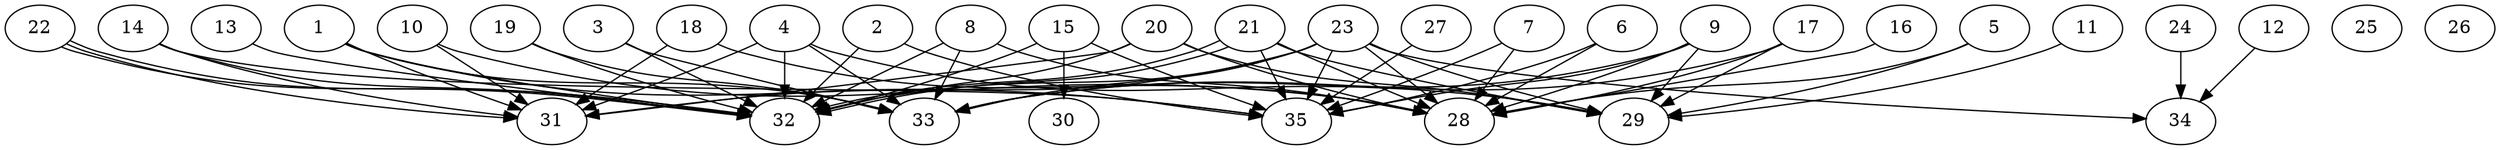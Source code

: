// DAG automatically generated by daggen at Thu Oct  3 14:05:37 2019
// ./daggen --dot -n 35 --ccr 0.4 --fat 0.9 --regular 0.5 --density 0.6 --mindata 5242880 --maxdata 52428800 
digraph G {
  1 [size="115819520", alpha="0.03", expect_size="46327808"] 
  1 -> 31 [size ="46327808"]
  1 -> 32 [size ="46327808"]
  1 -> 33 [size ="46327808"]
  1 -> 35 [size ="46327808"]
  2 [size="90398720", alpha="0.18", expect_size="36159488"] 
  2 -> 32 [size ="36159488"]
  2 -> 35 [size ="36159488"]
  3 [size="99893760", alpha="0.06", expect_size="39957504"] 
  3 -> 32 [size ="39957504"]
  3 -> 33 [size ="39957504"]
  4 [size="59128320", alpha="0.14", expect_size="23651328"] 
  4 -> 29 [size ="23651328"]
  4 -> 31 [size ="23651328"]
  4 -> 32 [size ="23651328"]
  4 -> 33 [size ="23651328"]
  5 [size="129446400", alpha="0.15", expect_size="51778560"] 
  5 -> 28 [size ="51778560"]
  5 -> 29 [size ="51778560"]
  6 [size="110146560", alpha="0.20", expect_size="44058624"] 
  6 -> 28 [size ="44058624"]
  6 -> 35 [size ="44058624"]
  7 [size="80732160", alpha="0.17", expect_size="32292864"] 
  7 -> 28 [size ="32292864"]
  7 -> 35 [size ="32292864"]
  8 [size="129024000", alpha="0.01", expect_size="51609600"] 
  8 -> 28 [size ="51609600"]
  8 -> 32 [size ="51609600"]
  8 -> 33 [size ="51609600"]
  9 [size="66444800", alpha="0.08", expect_size="26577920"] 
  9 -> 28 [size ="26577920"]
  9 -> 29 [size ="26577920"]
  9 -> 33 [size ="26577920"]
  9 -> 35 [size ="26577920"]
  10 [size="100416000", alpha="0.00", expect_size="40166400"] 
  10 -> 28 [size ="40166400"]
  10 -> 31 [size ="40166400"]
  11 [size="13539840", alpha="0.02", expect_size="5415936"] 
  11 -> 29 [size ="5415936"]
  12 [size="29777920", alpha="0.06", expect_size="11911168"] 
  12 -> 34 [size ="11911168"]
  13 [size="17541120", alpha="0.19", expect_size="7016448"] 
  13 -> 32 [size ="7016448"]
  14 [size="55022080", alpha="0.19", expect_size="22008832"] 
  14 -> 31 [size ="22008832"]
  14 -> 32 [size ="22008832"]
  14 -> 35 [size ="22008832"]
  15 [size="18580480", alpha="0.02", expect_size="7432192"] 
  15 -> 30 [size ="7432192"]
  15 -> 32 [size ="7432192"]
  15 -> 35 [size ="7432192"]
  16 [size="108902400", alpha="0.06", expect_size="43560960"] 
  16 -> 28 [size ="43560960"]
  17 [size="106012160", alpha="0.19", expect_size="42404864"] 
  17 -> 28 [size ="42404864"]
  17 -> 29 [size ="42404864"]
  17 -> 33 [size ="42404864"]
  18 [size="89208320", alpha="0.05", expect_size="35683328"] 
  18 -> 28 [size ="35683328"]
  18 -> 31 [size ="35683328"]
  19 [size="95098880", alpha="0.15", expect_size="38039552"] 
  19 -> 32 [size ="38039552"]
  19 -> 33 [size ="38039552"]
  20 [size="22200320", alpha="0.12", expect_size="8880128"] 
  20 -> 28 [size ="8880128"]
  20 -> 29 [size ="8880128"]
  20 -> 31 [size ="8880128"]
  20 -> 32 [size ="8880128"]
  21 [size="24975360", alpha="0.07", expect_size="9990144"] 
  21 -> 28 [size ="9990144"]
  21 -> 29 [size ="9990144"]
  21 -> 32 [size ="9990144"]
  21 -> 32 [size ="9990144"]
  21 -> 35 [size ="9990144"]
  22 [size="36794880", alpha="0.15", expect_size="14717952"] 
  22 -> 31 [size ="14717952"]
  22 -> 32 [size ="14717952"]
  22 -> 32 [size ="14717952"]
  23 [size="73169920", alpha="0.17", expect_size="29267968"] 
  23 -> 28 [size ="29267968"]
  23 -> 29 [size ="29267968"]
  23 -> 31 [size ="29267968"]
  23 -> 32 [size ="29267968"]
  23 -> 33 [size ="29267968"]
  23 -> 34 [size ="29267968"]
  23 -> 35 [size ="29267968"]
  24 [size="64596480", alpha="0.07", expect_size="25838592"] 
  24 -> 34 [size ="25838592"]
  25 [size="56640000", alpha="0.17", expect_size="22656000"] 
  26 [size="66467840", alpha="0.03", expect_size="26587136"] 
  27 [size="100986880", alpha="0.01", expect_size="40394752"] 
  27 -> 35 [size ="40394752"]
  28 [size="92497920", alpha="0.19", expect_size="36999168"] 
  29 [size="119915520", alpha="0.05", expect_size="47966208"] 
  30 [size="91320320", alpha="0.07", expect_size="36528128"] 
  31 [size="45928960", alpha="0.08", expect_size="18371584"] 
  32 [size="86451200", alpha="0.12", expect_size="34580480"] 
  33 [size="54256640", alpha="0.17", expect_size="21702656"] 
  34 [size="36131840", alpha="0.09", expect_size="14452736"] 
  35 [size="78097920", alpha="0.02", expect_size="31239168"] 
}
